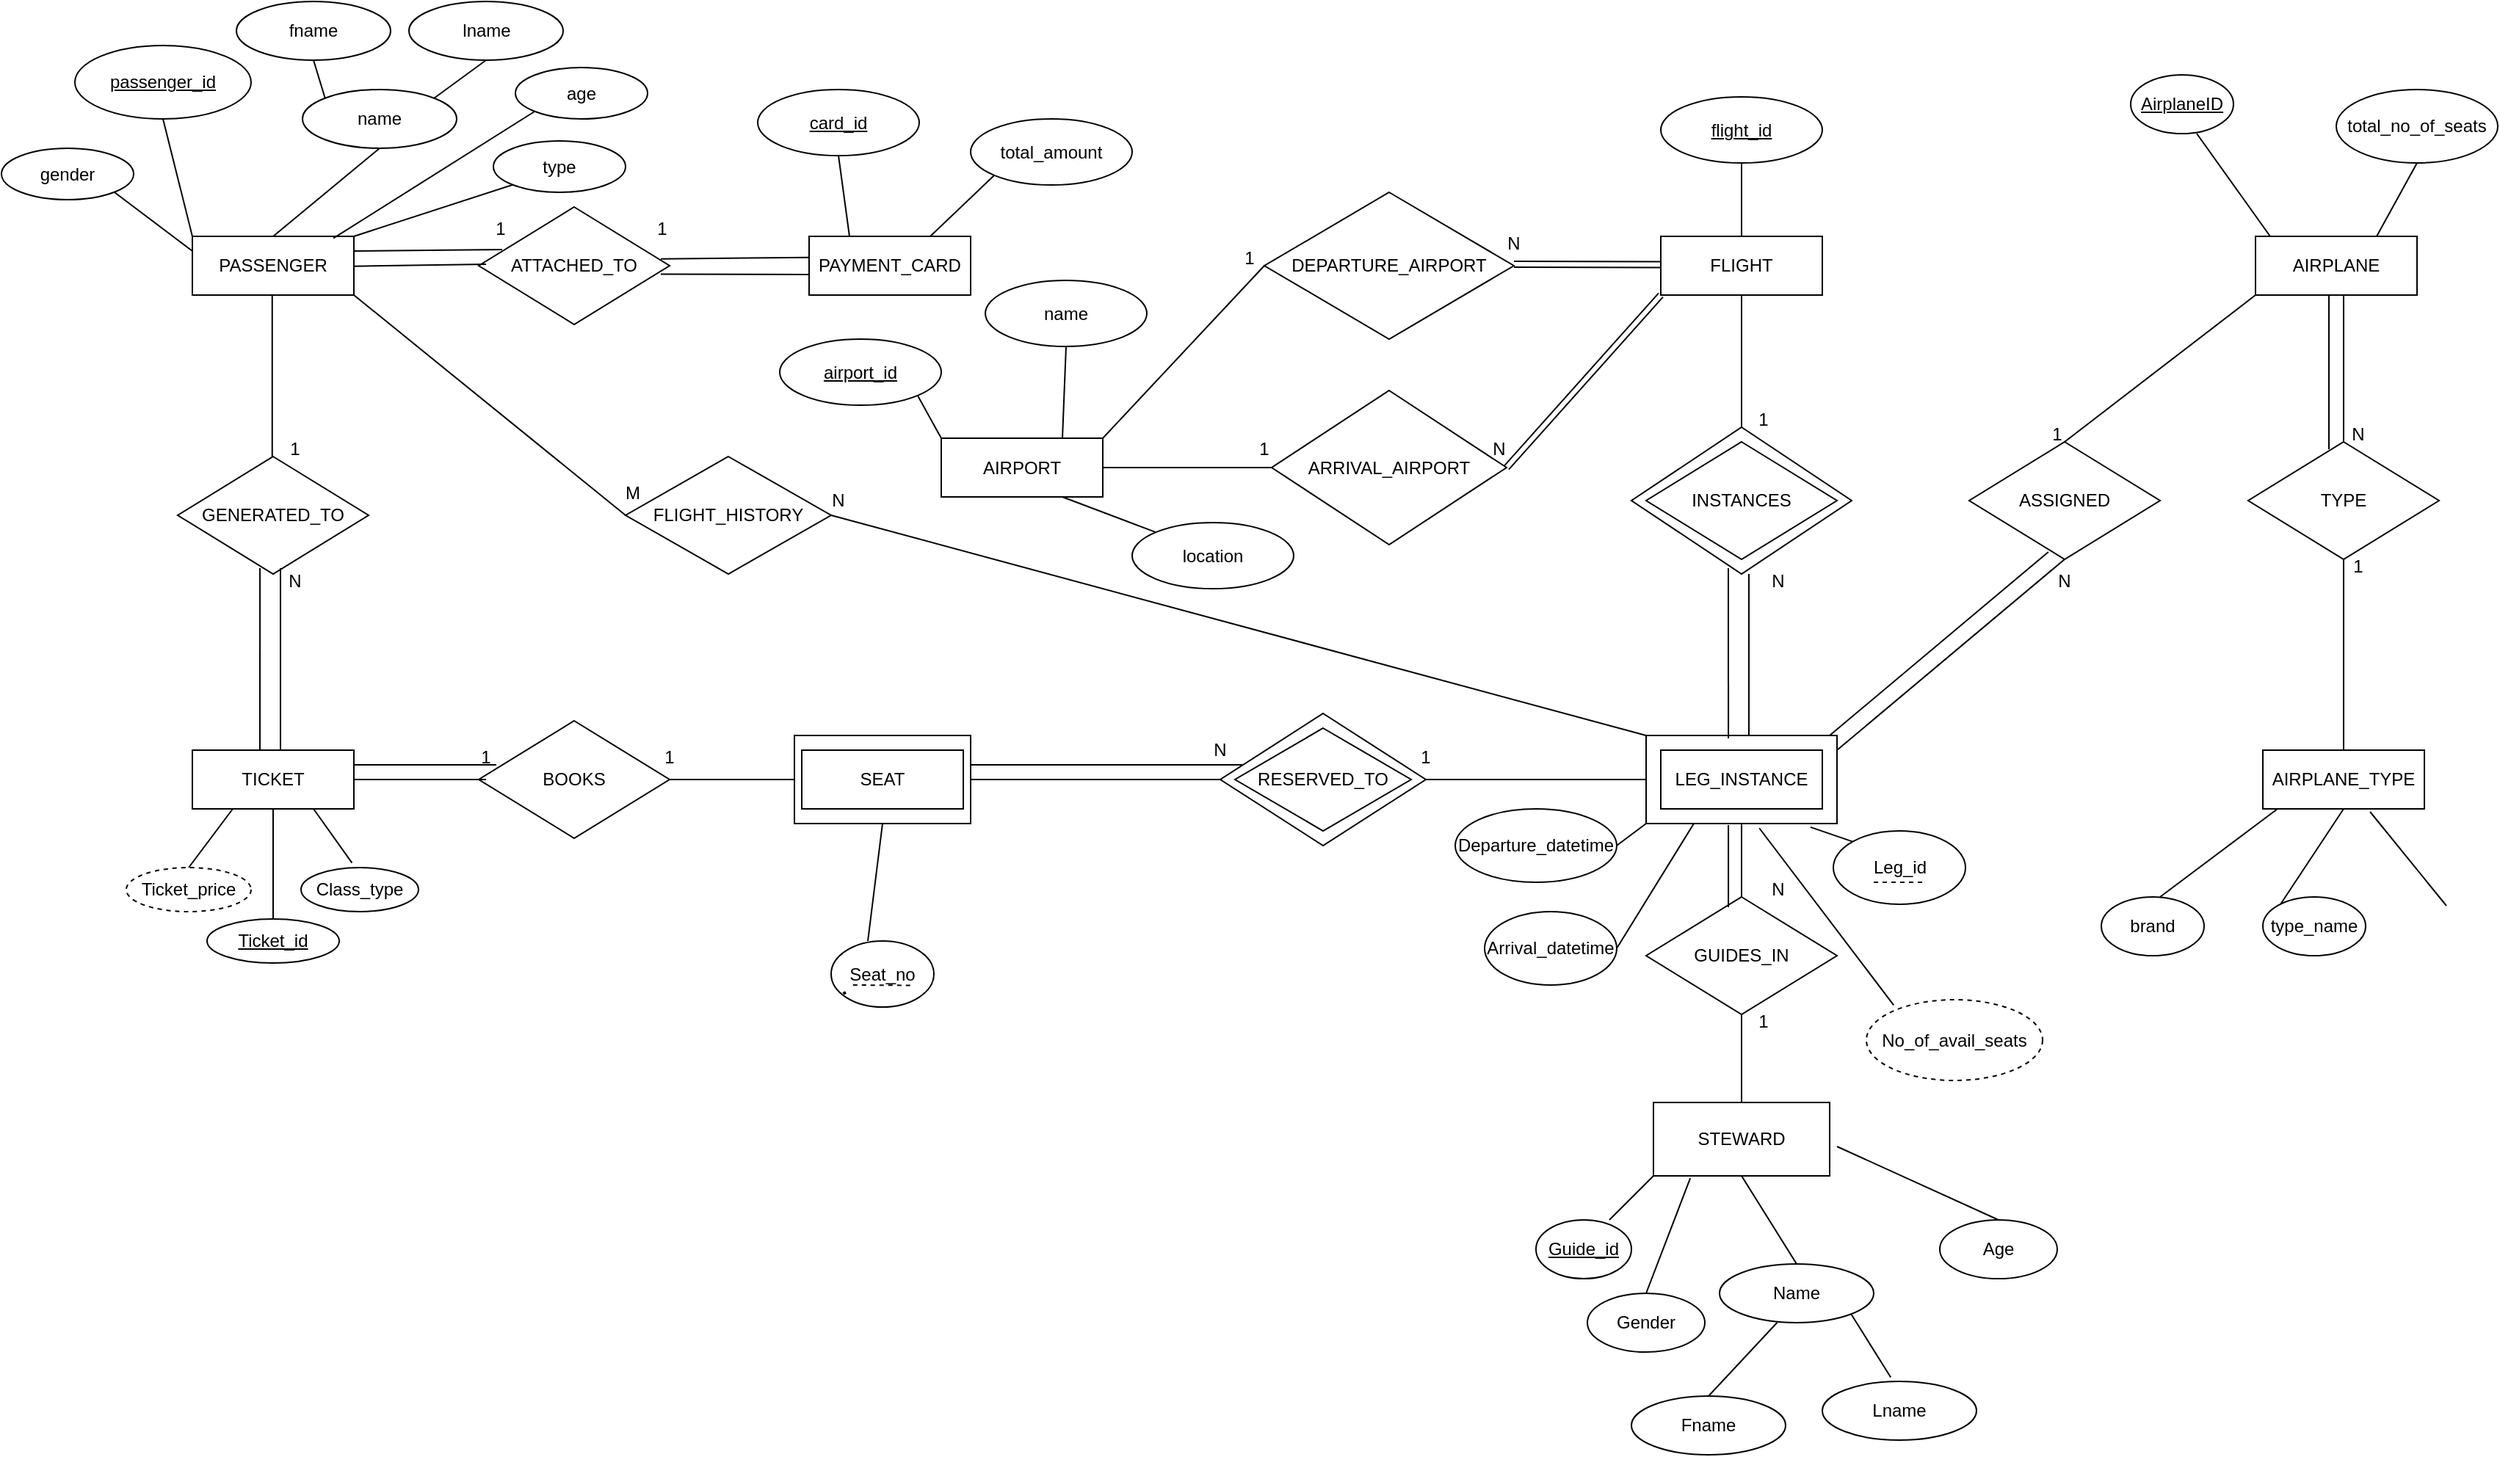 <mxfile version="22.1.8" type="device">
  <diagram name="Page-1" id="bfPcRoS7KBzUis9_2Ayg">
    <mxGraphModel dx="1900" dy="1622" grid="1" gridSize="10" guides="1" tooltips="1" connect="1" arrows="1" fold="1" page="1" pageScale="1" pageWidth="850" pageHeight="1100" math="0" shadow="0">
      <root>
        <mxCell id="0" />
        <mxCell id="1" parent="0" />
        <mxCell id="S-jgePChKbCAVwyn6Ugy-1" value="ATTACHED_TO" style="rhombus;whiteSpace=wrap;html=1;" vertex="1" parent="1">
          <mxGeometry x="800" y="395" width="140" height="90" as="geometry" />
        </mxCell>
        <mxCell id="S-jgePChKbCAVwyn6Ugy-2" value="" style="rounded=0;whiteSpace=wrap;html=1;" vertex="1" parent="1">
          <mxGeometry x="510" y="410" width="120" height="60" as="geometry" />
        </mxCell>
        <mxCell id="S-jgePChKbCAVwyn6Ugy-3" value="" style="rounded=0;whiteSpace=wrap;html=1;" vertex="1" parent="1">
          <mxGeometry x="1090" y="410" width="130" height="60" as="geometry" />
        </mxCell>
        <mxCell id="S-jgePChKbCAVwyn6Ugy-4" value="ATTACHED_TO" style="rhombus;whiteSpace=wrap;html=1;" vertex="1" parent="1">
          <mxGeometry x="1080" y="200" width="150" height="100" as="geometry" />
        </mxCell>
        <mxCell id="S-jgePChKbCAVwyn6Ugy-5" value="PASSENGER" style="rounded=0;whiteSpace=wrap;html=1;" vertex="1" parent="1">
          <mxGeometry x="100" y="70" width="110" height="40" as="geometry" />
        </mxCell>
        <mxCell id="S-jgePChKbCAVwyn6Ugy-6" value="AIRPORT" style="rounded=0;whiteSpace=wrap;html=1;" vertex="1" parent="1">
          <mxGeometry x="610" y="207.5" width="110" height="40" as="geometry" />
        </mxCell>
        <mxCell id="S-jgePChKbCAVwyn6Ugy-7" value="AIRPLANE" style="rounded=0;whiteSpace=wrap;html=1;" vertex="1" parent="1">
          <mxGeometry x="1505" y="70" width="110" height="40" as="geometry" />
        </mxCell>
        <mxCell id="S-jgePChKbCAVwyn6Ugy-8" value="FLIGHT" style="rounded=0;whiteSpace=wrap;html=1;" vertex="1" parent="1">
          <mxGeometry x="1100" y="70" width="110" height="40" as="geometry" />
        </mxCell>
        <mxCell id="S-jgePChKbCAVwyn6Ugy-9" value="PAYMENT_CARD&lt;span id=&quot;docs-internal-guid-a368fe4d-7fff-fab8-b84e-1b425e451d34&quot;&gt;&lt;/span&gt;" style="rounded=0;whiteSpace=wrap;html=1;" vertex="1" parent="1">
          <mxGeometry x="520" y="70" width="110" height="40" as="geometry" />
        </mxCell>
        <mxCell id="S-jgePChKbCAVwyn6Ugy-10" value="LEG_INSTANCE" style="rounded=0;whiteSpace=wrap;html=1;" vertex="1" parent="1">
          <mxGeometry x="1100" y="420" width="110" height="40" as="geometry" />
        </mxCell>
        <mxCell id="S-jgePChKbCAVwyn6Ugy-11" value="TICKET" style="rounded=0;whiteSpace=wrap;html=1;" vertex="1" parent="1">
          <mxGeometry x="100" y="420" width="110" height="40" as="geometry" />
        </mxCell>
        <mxCell id="S-jgePChKbCAVwyn6Ugy-12" value="AIRPLANE_TYPE" style="rounded=0;whiteSpace=wrap;html=1;" vertex="1" parent="1">
          <mxGeometry x="1510" y="420" width="110" height="40" as="geometry" />
        </mxCell>
        <mxCell id="S-jgePChKbCAVwyn6Ugy-13" value="SEAT" style="rounded=0;whiteSpace=wrap;html=1;" vertex="1" parent="1">
          <mxGeometry x="515" y="420" width="110" height="40" as="geometry" />
        </mxCell>
        <mxCell id="S-jgePChKbCAVwyn6Ugy-14" value="GENERATED_TO" style="rhombus;whiteSpace=wrap;html=1;" vertex="1" parent="1">
          <mxGeometry x="90" y="220" width="130" height="80" as="geometry" />
        </mxCell>
        <mxCell id="S-jgePChKbCAVwyn6Ugy-15" value="" style="endArrow=none;html=1;rounded=0;entryX=0.431;entryY=0.95;entryDx=0;entryDy=0;entryPerimeter=0;" edge="1" parent="1" target="S-jgePChKbCAVwyn6Ugy-14">
          <mxGeometry width="50" height="50" relative="1" as="geometry">
            <mxPoint x="146" y="420" as="sourcePoint" />
            <mxPoint x="190" y="370" as="targetPoint" />
          </mxGeometry>
        </mxCell>
        <mxCell id="S-jgePChKbCAVwyn6Ugy-16" value="" style="endArrow=none;html=1;rounded=0;entryX=0.431;entryY=0.95;entryDx=0;entryDy=0;entryPerimeter=0;" edge="1" parent="1">
          <mxGeometry width="50" height="50" relative="1" as="geometry">
            <mxPoint x="160" y="420" as="sourcePoint" />
            <mxPoint x="160" y="296" as="targetPoint" />
          </mxGeometry>
        </mxCell>
        <mxCell id="S-jgePChKbCAVwyn6Ugy-17" value="" style="endArrow=none;html=1;rounded=0;entryX=0.431;entryY=0.95;entryDx=0;entryDy=0;entryPerimeter=0;" edge="1" parent="1">
          <mxGeometry width="50" height="50" relative="1" as="geometry">
            <mxPoint x="154.38" y="220" as="sourcePoint" />
            <mxPoint x="154.38" y="110" as="targetPoint" />
          </mxGeometry>
        </mxCell>
        <mxCell id="S-jgePChKbCAVwyn6Ugy-18" value="N" style="text;html=1;strokeColor=none;fillColor=none;align=center;verticalAlign=middle;whiteSpace=wrap;rounded=0;" vertex="1" parent="1">
          <mxGeometry x="140" y="290" width="60" height="30" as="geometry" />
        </mxCell>
        <mxCell id="S-jgePChKbCAVwyn6Ugy-19" value="1" style="text;html=1;strokeColor=none;fillColor=none;align=center;verticalAlign=middle;whiteSpace=wrap;rounded=0;" vertex="1" parent="1">
          <mxGeometry x="140" y="200" width="60" height="30" as="geometry" />
        </mxCell>
        <mxCell id="S-jgePChKbCAVwyn6Ugy-20" value="ATTACHED_TO" style="rhombus;whiteSpace=wrap;html=1;" vertex="1" parent="1">
          <mxGeometry x="295" y="50" width="130" height="80" as="geometry" />
        </mxCell>
        <mxCell id="S-jgePChKbCAVwyn6Ugy-21" value="" style="endArrow=none;html=1;rounded=0;entryX=0.123;entryY=0.363;entryDx=0;entryDy=0;exitX=1;exitY=0.5;exitDx=0;exitDy=0;entryPerimeter=0;" edge="1" parent="1" target="S-jgePChKbCAVwyn6Ugy-20">
          <mxGeometry width="50" height="50" relative="1" as="geometry">
            <mxPoint x="210" y="80.0" as="sourcePoint" />
            <mxPoint x="295" y="80.0" as="targetPoint" />
          </mxGeometry>
        </mxCell>
        <mxCell id="S-jgePChKbCAVwyn6Ugy-22" value="" style="endArrow=none;html=1;rounded=0;exitX=1;exitY=0.5;exitDx=0;exitDy=0;" edge="1" parent="1">
          <mxGeometry width="50" height="50" relative="1" as="geometry">
            <mxPoint x="210" y="90.37" as="sourcePoint" />
            <mxPoint x="300" y="89" as="targetPoint" />
          </mxGeometry>
        </mxCell>
        <mxCell id="S-jgePChKbCAVwyn6Ugy-23" value="" style="endArrow=none;html=1;rounded=0;entryX=0.123;entryY=0.363;entryDx=0;entryDy=0;exitX=1;exitY=0.5;exitDx=0;exitDy=0;entryPerimeter=0;" edge="1" parent="1">
          <mxGeometry width="50" height="50" relative="1" as="geometry">
            <mxPoint x="419" y="85.32" as="sourcePoint" />
            <mxPoint x="520" y="84.32" as="targetPoint" />
          </mxGeometry>
        </mxCell>
        <mxCell id="S-jgePChKbCAVwyn6Ugy-24" value="" style="endArrow=none;html=1;rounded=0;exitX=1;exitY=0.5;exitDx=0;exitDy=0;" edge="1" parent="1">
          <mxGeometry width="50" height="50" relative="1" as="geometry">
            <mxPoint x="419" y="95.69" as="sourcePoint" />
            <mxPoint x="520" y="96" as="targetPoint" />
          </mxGeometry>
        </mxCell>
        <mxCell id="S-jgePChKbCAVwyn6Ugy-25" value="1" style="text;html=1;strokeColor=none;fillColor=none;align=center;verticalAlign=middle;whiteSpace=wrap;rounded=0;" vertex="1" parent="1">
          <mxGeometry x="280" y="50" width="60" height="30" as="geometry" />
        </mxCell>
        <mxCell id="S-jgePChKbCAVwyn6Ugy-26" value="1" style="text;html=1;strokeColor=none;fillColor=none;align=center;verticalAlign=middle;whiteSpace=wrap;rounded=0;" vertex="1" parent="1">
          <mxGeometry x="390" y="50" width="60" height="30" as="geometry" />
        </mxCell>
        <mxCell id="S-jgePChKbCAVwyn6Ugy-27" value="INSTANCES" style="rhombus;whiteSpace=wrap;html=1;" vertex="1" parent="1">
          <mxGeometry x="1090" y="210" width="130" height="80" as="geometry" />
        </mxCell>
        <mxCell id="S-jgePChKbCAVwyn6Ugy-28" value="" style="endArrow=none;html=1;rounded=0;entryX=0.5;entryY=1;entryDx=0;entryDy=0;exitX=0.5;exitY=0;exitDx=0;exitDy=0;" edge="1" parent="1" source="S-jgePChKbCAVwyn6Ugy-4" target="S-jgePChKbCAVwyn6Ugy-8">
          <mxGeometry width="50" height="50" relative="1" as="geometry">
            <mxPoint x="960" y="370" as="sourcePoint" />
            <mxPoint x="1010" y="320" as="targetPoint" />
          </mxGeometry>
        </mxCell>
        <mxCell id="S-jgePChKbCAVwyn6Ugy-29" value="" style="endArrow=none;html=1;rounded=0;entryX=0.44;entryY=0.96;entryDx=0;entryDy=0;exitX=0.431;exitY=0.033;exitDx=0;exitDy=0;exitPerimeter=0;entryPerimeter=0;" edge="1" parent="1" source="S-jgePChKbCAVwyn6Ugy-3" target="S-jgePChKbCAVwyn6Ugy-4">
          <mxGeometry width="50" height="50" relative="1" as="geometry">
            <mxPoint x="1149" y="390" as="sourcePoint" />
            <mxPoint x="1149" y="300" as="targetPoint" />
          </mxGeometry>
        </mxCell>
        <mxCell id="S-jgePChKbCAVwyn6Ugy-30" value="" style="endArrow=none;html=1;rounded=0;exitX=0.431;exitY=0.033;exitDx=0;exitDy=0;exitPerimeter=0;" edge="1" parent="1">
          <mxGeometry width="50" height="50" relative="1" as="geometry">
            <mxPoint x="1160" y="410" as="sourcePoint" />
            <mxPoint x="1160" y="300" as="targetPoint" />
          </mxGeometry>
        </mxCell>
        <mxCell id="S-jgePChKbCAVwyn6Ugy-31" value="1" style="text;html=1;strokeColor=none;fillColor=none;align=center;verticalAlign=middle;whiteSpace=wrap;rounded=0;" vertex="1" parent="1">
          <mxGeometry x="1140" y="180" width="60" height="30" as="geometry" />
        </mxCell>
        <mxCell id="S-jgePChKbCAVwyn6Ugy-32" value="N" style="text;html=1;strokeColor=none;fillColor=none;align=center;verticalAlign=middle;whiteSpace=wrap;rounded=0;" vertex="1" parent="1">
          <mxGeometry x="1150" y="290" width="60" height="30" as="geometry" />
        </mxCell>
        <mxCell id="S-jgePChKbCAVwyn6Ugy-33" value="RESERVED_TO" style="rhombus;whiteSpace=wrap;html=1;" vertex="1" parent="1">
          <mxGeometry x="810" y="405" width="120" height="70" as="geometry" />
        </mxCell>
        <mxCell id="S-jgePChKbCAVwyn6Ugy-34" value="" style="endArrow=none;html=1;rounded=0;entryX=0.5;entryY=1;entryDx=0;entryDy=0;exitX=0;exitY=0.5;exitDx=0;exitDy=0;" edge="1" parent="1" source="S-jgePChKbCAVwyn6Ugy-3" target="S-jgePChKbCAVwyn6Ugy-35">
          <mxGeometry width="50" height="50" relative="1" as="geometry">
            <mxPoint x="810" y="370" as="sourcePoint" />
            <mxPoint x="870" y="440" as="targetPoint" />
          </mxGeometry>
        </mxCell>
        <mxCell id="S-jgePChKbCAVwyn6Ugy-35" value="1" style="text;html=1;strokeColor=none;fillColor=none;align=center;verticalAlign=middle;whiteSpace=wrap;rounded=0;" vertex="1" parent="1">
          <mxGeometry x="910" y="410" width="60" height="30" as="geometry" />
        </mxCell>
        <mxCell id="S-jgePChKbCAVwyn6Ugy-36" value="" style="endArrow=none;html=1;rounded=0;" edge="1" parent="1">
          <mxGeometry width="50" height="50" relative="1" as="geometry">
            <mxPoint x="630" y="430" as="sourcePoint" />
            <mxPoint x="815" y="430" as="targetPoint" />
          </mxGeometry>
        </mxCell>
        <mxCell id="S-jgePChKbCAVwyn6Ugy-37" value="" style="endArrow=none;html=1;rounded=0;entryX=0;entryY=0.5;entryDx=0;entryDy=0;exitX=1;exitY=0.5;exitDx=0;exitDy=0;" edge="1" parent="1" source="S-jgePChKbCAVwyn6Ugy-2" target="S-jgePChKbCAVwyn6Ugy-1">
          <mxGeometry width="50" height="50" relative="1" as="geometry">
            <mxPoint x="630" y="450" as="sourcePoint" />
            <mxPoint x="740" y="450" as="targetPoint" />
          </mxGeometry>
        </mxCell>
        <mxCell id="S-jgePChKbCAVwyn6Ugy-38" value="N" style="text;html=1;strokeColor=none;fillColor=none;align=center;verticalAlign=middle;whiteSpace=wrap;rounded=0;" vertex="1" parent="1">
          <mxGeometry x="770" y="405" width="60" height="30" as="geometry" />
        </mxCell>
        <mxCell id="S-jgePChKbCAVwyn6Ugy-39" value="BOOKS" style="rhombus;whiteSpace=wrap;html=1;" vertex="1" parent="1">
          <mxGeometry x="295" y="400" width="130" height="80" as="geometry" />
        </mxCell>
        <mxCell id="S-jgePChKbCAVwyn6Ugy-40" value="" style="endArrow=none;html=1;rounded=0;exitX=1;exitY=0.25;exitDx=0;exitDy=0;entryX=0.092;entryY=0.375;entryDx=0;entryDy=0;entryPerimeter=0;" edge="1" parent="1" source="S-jgePChKbCAVwyn6Ugy-11" target="S-jgePChKbCAVwyn6Ugy-39">
          <mxGeometry width="50" height="50" relative="1" as="geometry">
            <mxPoint x="640" y="360" as="sourcePoint" />
            <mxPoint x="690" y="310" as="targetPoint" />
          </mxGeometry>
        </mxCell>
        <mxCell id="S-jgePChKbCAVwyn6Ugy-41" value="" style="endArrow=none;html=1;rounded=0;exitX=1;exitY=0.5;exitDx=0;exitDy=0;" edge="1" parent="1" source="S-jgePChKbCAVwyn6Ugy-11">
          <mxGeometry width="50" height="50" relative="1" as="geometry">
            <mxPoint x="220" y="440" as="sourcePoint" />
            <mxPoint x="300" y="440" as="targetPoint" />
          </mxGeometry>
        </mxCell>
        <mxCell id="S-jgePChKbCAVwyn6Ugy-42" value="" style="endArrow=none;html=1;rounded=0;exitX=1;exitY=0.5;exitDx=0;exitDy=0;entryX=0;entryY=0.5;entryDx=0;entryDy=0;" edge="1" parent="1" source="S-jgePChKbCAVwyn6Ugy-39" target="S-jgePChKbCAVwyn6Ugy-2">
          <mxGeometry width="50" height="50" relative="1" as="geometry">
            <mxPoint x="640" y="360" as="sourcePoint" />
            <mxPoint x="690" y="310" as="targetPoint" />
          </mxGeometry>
        </mxCell>
        <mxCell id="S-jgePChKbCAVwyn6Ugy-43" value="1" style="text;html=1;strokeColor=none;fillColor=none;align=center;verticalAlign=middle;whiteSpace=wrap;rounded=0;" vertex="1" parent="1">
          <mxGeometry x="395" y="410" width="60" height="30" as="geometry" />
        </mxCell>
        <mxCell id="S-jgePChKbCAVwyn6Ugy-44" value="1" style="text;html=1;strokeColor=none;fillColor=none;align=center;verticalAlign=middle;whiteSpace=wrap;rounded=0;" vertex="1" parent="1">
          <mxGeometry x="270" y="410" width="60" height="30" as="geometry" />
        </mxCell>
        <mxCell id="S-jgePChKbCAVwyn6Ugy-45" value="TYPE" style="rhombus;whiteSpace=wrap;html=1;" vertex="1" parent="1">
          <mxGeometry x="1500" y="210" width="130" height="80" as="geometry" />
        </mxCell>
        <mxCell id="S-jgePChKbCAVwyn6Ugy-46" value="" style="endArrow=none;html=1;rounded=0;exitX=0.423;exitY=0.062;exitDx=0;exitDy=0;exitPerimeter=0;" edge="1" parent="1" source="S-jgePChKbCAVwyn6Ugy-45">
          <mxGeometry width="50" height="50" relative="1" as="geometry">
            <mxPoint x="1045" y="360" as="sourcePoint" />
            <mxPoint x="1555" y="110" as="targetPoint" />
          </mxGeometry>
        </mxCell>
        <mxCell id="S-jgePChKbCAVwyn6Ugy-47" value="" style="endArrow=none;html=1;rounded=0;" edge="1" parent="1">
          <mxGeometry width="50" height="50" relative="1" as="geometry">
            <mxPoint x="1565" y="210" as="sourcePoint" />
            <mxPoint x="1565" y="110" as="targetPoint" />
          </mxGeometry>
        </mxCell>
        <mxCell id="S-jgePChKbCAVwyn6Ugy-48" value="" style="endArrow=none;html=1;rounded=0;entryX=0.5;entryY=1;entryDx=0;entryDy=0;exitX=0.5;exitY=0;exitDx=0;exitDy=0;" edge="1" parent="1" source="S-jgePChKbCAVwyn6Ugy-12" target="S-jgePChKbCAVwyn6Ugy-45">
          <mxGeometry width="50" height="50" relative="1" as="geometry">
            <mxPoint x="1045" y="360" as="sourcePoint" />
            <mxPoint x="1095" y="310" as="targetPoint" />
          </mxGeometry>
        </mxCell>
        <mxCell id="S-jgePChKbCAVwyn6Ugy-49" value="1" style="text;html=1;strokeColor=none;fillColor=none;align=center;verticalAlign=middle;whiteSpace=wrap;rounded=0;" vertex="1" parent="1">
          <mxGeometry x="1545" y="280" width="60" height="30" as="geometry" />
        </mxCell>
        <mxCell id="S-jgePChKbCAVwyn6Ugy-50" value="N" style="text;html=1;strokeColor=none;fillColor=none;align=center;verticalAlign=middle;whiteSpace=wrap;rounded=0;" vertex="1" parent="1">
          <mxGeometry x="1545" y="190" width="60" height="30" as="geometry" />
        </mxCell>
        <mxCell id="S-jgePChKbCAVwyn6Ugy-51" value="STEWARD" style="rounded=0;whiteSpace=wrap;html=1;" vertex="1" parent="1">
          <mxGeometry x="1095" y="660" width="120" height="50" as="geometry" />
        </mxCell>
        <mxCell id="S-jgePChKbCAVwyn6Ugy-52" value="GUIDES_IN" style="rhombus;whiteSpace=wrap;html=1;" vertex="1" parent="1">
          <mxGeometry x="1090" y="520" width="130" height="80" as="geometry" />
        </mxCell>
        <mxCell id="S-jgePChKbCAVwyn6Ugy-53" value="" style="endArrow=none;html=1;rounded=0;exitX=0.5;exitY=0;exitDx=0;exitDy=0;entryX=0.5;entryY=1;entryDx=0;entryDy=0;" edge="1" parent="1" source="S-jgePChKbCAVwyn6Ugy-51" target="S-jgePChKbCAVwyn6Ugy-52">
          <mxGeometry width="50" height="50" relative="1" as="geometry">
            <mxPoint x="850" y="480" as="sourcePoint" />
            <mxPoint x="900" y="430" as="targetPoint" />
          </mxGeometry>
        </mxCell>
        <mxCell id="S-jgePChKbCAVwyn6Ugy-54" value="" style="endArrow=none;html=1;rounded=0;exitX=0.431;exitY=0.087;exitDx=0;exitDy=0;exitPerimeter=0;entryX=0.431;entryY=1.017;entryDx=0;entryDy=0;entryPerimeter=0;" edge="1" parent="1" source="S-jgePChKbCAVwyn6Ugy-52" target="S-jgePChKbCAVwyn6Ugy-3">
          <mxGeometry width="50" height="50" relative="1" as="geometry">
            <mxPoint x="850" y="480" as="sourcePoint" />
            <mxPoint x="900" y="430" as="targetPoint" />
          </mxGeometry>
        </mxCell>
        <mxCell id="S-jgePChKbCAVwyn6Ugy-55" value="" style="endArrow=none;html=1;rounded=0;entryX=0.5;entryY=1;entryDx=0;entryDy=0;" edge="1" parent="1" target="S-jgePChKbCAVwyn6Ugy-3">
          <mxGeometry width="50" height="50" relative="1" as="geometry">
            <mxPoint x="1155" y="520" as="sourcePoint" />
            <mxPoint x="1156" y="481" as="targetPoint" />
          </mxGeometry>
        </mxCell>
        <mxCell id="S-jgePChKbCAVwyn6Ugy-56" value="1" style="text;html=1;strokeColor=none;fillColor=none;align=center;verticalAlign=middle;whiteSpace=wrap;rounded=0;" vertex="1" parent="1">
          <mxGeometry x="1140" y="590" width="60" height="30" as="geometry" />
        </mxCell>
        <mxCell id="S-jgePChKbCAVwyn6Ugy-57" value="N" style="text;html=1;strokeColor=none;fillColor=none;align=center;verticalAlign=middle;whiteSpace=wrap;rounded=0;" vertex="1" parent="1">
          <mxGeometry x="1150" y="500" width="60" height="30" as="geometry" />
        </mxCell>
        <mxCell id="S-jgePChKbCAVwyn6Ugy-58" value="ASSIGNED" style="rhombus;whiteSpace=wrap;html=1;" vertex="1" parent="1">
          <mxGeometry x="1310" y="210" width="130" height="80" as="geometry" />
        </mxCell>
        <mxCell id="S-jgePChKbCAVwyn6Ugy-59" value="" style="endArrow=none;html=1;rounded=0;entryX=0;entryY=1;entryDx=0;entryDy=0;exitX=0.5;exitY=0;exitDx=0;exitDy=0;" edge="1" parent="1" source="S-jgePChKbCAVwyn6Ugy-58" target="S-jgePChKbCAVwyn6Ugy-7">
          <mxGeometry width="50" height="50" relative="1" as="geometry">
            <mxPoint x="1010" y="360" as="sourcePoint" />
            <mxPoint x="1060" y="310" as="targetPoint" />
          </mxGeometry>
        </mxCell>
        <mxCell id="S-jgePChKbCAVwyn6Ugy-60" value="" style="endArrow=none;html=1;rounded=0;entryX=0.415;entryY=0.937;entryDx=0;entryDy=0;exitX=0.5;exitY=0;exitDx=0;exitDy=0;entryPerimeter=0;" edge="1" parent="1" target="S-jgePChKbCAVwyn6Ugy-58">
          <mxGeometry width="50" height="50" relative="1" as="geometry">
            <mxPoint x="1215" y="410" as="sourcePoint" />
            <mxPoint x="1345" y="310" as="targetPoint" />
          </mxGeometry>
        </mxCell>
        <mxCell id="S-jgePChKbCAVwyn6Ugy-61" value="" style="endArrow=none;html=1;rounded=0;entryX=0.5;entryY=1;entryDx=0;entryDy=0;" edge="1" parent="1" target="S-jgePChKbCAVwyn6Ugy-58">
          <mxGeometry width="50" height="50" relative="1" as="geometry">
            <mxPoint x="1220" y="420" as="sourcePoint" />
            <mxPoint x="1374" y="295" as="targetPoint" />
          </mxGeometry>
        </mxCell>
        <mxCell id="S-jgePChKbCAVwyn6Ugy-62" value="N" style="text;html=1;strokeColor=none;fillColor=none;align=center;verticalAlign=middle;whiteSpace=wrap;rounded=0;" vertex="1" parent="1">
          <mxGeometry x="1345" y="290" width="60" height="30" as="geometry" />
        </mxCell>
        <mxCell id="S-jgePChKbCAVwyn6Ugy-63" value="1" style="text;html=1;strokeColor=none;fillColor=none;align=center;verticalAlign=middle;whiteSpace=wrap;rounded=0;" vertex="1" parent="1">
          <mxGeometry x="1340" y="190" width="60" height="30" as="geometry" />
        </mxCell>
        <mxCell id="S-jgePChKbCAVwyn6Ugy-64" value="ARRIVAL_AIRPORT" style="rhombus;whiteSpace=wrap;html=1;" vertex="1" parent="1">
          <mxGeometry x="835" y="175" width="160" height="105" as="geometry" />
        </mxCell>
        <mxCell id="S-jgePChKbCAVwyn6Ugy-65" value="DEPARTURE_AIRPORT" style="rhombus;whiteSpace=wrap;html=1;" vertex="1" parent="1">
          <mxGeometry x="830" y="40" width="170" height="100" as="geometry" />
        </mxCell>
        <mxCell id="S-jgePChKbCAVwyn6Ugy-66" value="" style="shape=link;html=1;rounded=0;" edge="1" parent="1">
          <mxGeometry width="100" relative="1" as="geometry">
            <mxPoint x="1000" y="89" as="sourcePoint" />
            <mxPoint x="1100" y="89.29" as="targetPoint" />
          </mxGeometry>
        </mxCell>
        <mxCell id="S-jgePChKbCAVwyn6Ugy-67" value="" style="shape=link;html=1;rounded=0;exitX=1;exitY=0.5;exitDx=0;exitDy=0;entryX=0;entryY=1;entryDx=0;entryDy=0;" edge="1" parent="1" source="S-jgePChKbCAVwyn6Ugy-64" target="S-jgePChKbCAVwyn6Ugy-8">
          <mxGeometry width="100" relative="1" as="geometry">
            <mxPoint x="1010" y="99" as="sourcePoint" />
            <mxPoint x="1110" y="99.29" as="targetPoint" />
          </mxGeometry>
        </mxCell>
        <mxCell id="S-jgePChKbCAVwyn6Ugy-68" value="" style="endArrow=none;html=1;rounded=0;entryX=0;entryY=0.5;entryDx=0;entryDy=0;exitX=1;exitY=0;exitDx=0;exitDy=0;" edge="1" parent="1" source="S-jgePChKbCAVwyn6Ugy-6" target="S-jgePChKbCAVwyn6Ugy-65">
          <mxGeometry width="50" height="50" relative="1" as="geometry">
            <mxPoint x="700" y="420" as="sourcePoint" />
            <mxPoint x="750" y="370" as="targetPoint" />
          </mxGeometry>
        </mxCell>
        <mxCell id="S-jgePChKbCAVwyn6Ugy-69" value="" style="endArrow=none;html=1;rounded=0;entryX=0;entryY=0.5;entryDx=0;entryDy=0;exitX=1;exitY=0.5;exitDx=0;exitDy=0;" edge="1" parent="1" source="S-jgePChKbCAVwyn6Ugy-6" target="S-jgePChKbCAVwyn6Ugy-64">
          <mxGeometry width="50" height="50" relative="1" as="geometry">
            <mxPoint x="700" y="420" as="sourcePoint" />
            <mxPoint x="750" y="370" as="targetPoint" />
          </mxGeometry>
        </mxCell>
        <mxCell id="S-jgePChKbCAVwyn6Ugy-70" value="N" style="text;html=1;strokeColor=none;fillColor=none;align=center;verticalAlign=middle;whiteSpace=wrap;rounded=0;" vertex="1" parent="1">
          <mxGeometry x="960" y="200" width="60" height="30" as="geometry" />
        </mxCell>
        <mxCell id="S-jgePChKbCAVwyn6Ugy-71" value="N" style="text;html=1;strokeColor=none;fillColor=none;align=center;verticalAlign=middle;whiteSpace=wrap;rounded=0;" vertex="1" parent="1">
          <mxGeometry x="970" y="60" width="60" height="30" as="geometry" />
        </mxCell>
        <mxCell id="S-jgePChKbCAVwyn6Ugy-72" value="1" style="text;html=1;strokeColor=none;fillColor=none;align=center;verticalAlign=middle;whiteSpace=wrap;rounded=0;" vertex="1" parent="1">
          <mxGeometry x="800" y="200" width="60" height="30" as="geometry" />
        </mxCell>
        <mxCell id="S-jgePChKbCAVwyn6Ugy-73" value="1" style="text;html=1;strokeColor=none;fillColor=none;align=center;verticalAlign=middle;whiteSpace=wrap;rounded=0;" vertex="1" parent="1">
          <mxGeometry x="790" y="70" width="60" height="30" as="geometry" />
        </mxCell>
        <mxCell id="S-jgePChKbCAVwyn6Ugy-74" value="FLIGHT_HISTORY" style="rhombus;whiteSpace=wrap;html=1;" vertex="1" parent="1">
          <mxGeometry x="395" y="220" width="140" height="80" as="geometry" />
        </mxCell>
        <mxCell id="S-jgePChKbCAVwyn6Ugy-75" value="" style="endArrow=none;html=1;rounded=0;exitX=1;exitY=1;exitDx=0;exitDy=0;entryX=0;entryY=0.5;entryDx=0;entryDy=0;" edge="1" parent="1" source="S-jgePChKbCAVwyn6Ugy-5" target="S-jgePChKbCAVwyn6Ugy-74">
          <mxGeometry width="50" height="50" relative="1" as="geometry">
            <mxPoint x="830" y="400" as="sourcePoint" />
            <mxPoint x="880" y="350" as="targetPoint" />
          </mxGeometry>
        </mxCell>
        <mxCell id="S-jgePChKbCAVwyn6Ugy-76" value="" style="endArrow=none;html=1;rounded=0;exitX=1;exitY=0.5;exitDx=0;exitDy=0;entryX=0;entryY=0;entryDx=0;entryDy=0;" edge="1" parent="1" source="S-jgePChKbCAVwyn6Ugy-74" target="S-jgePChKbCAVwyn6Ugy-3">
          <mxGeometry width="50" height="50" relative="1" as="geometry">
            <mxPoint x="830" y="400" as="sourcePoint" />
            <mxPoint x="880" y="350" as="targetPoint" />
          </mxGeometry>
        </mxCell>
        <mxCell id="S-jgePChKbCAVwyn6Ugy-77" value="M" style="text;html=1;strokeColor=none;fillColor=none;align=center;verticalAlign=middle;whiteSpace=wrap;rounded=0;" vertex="1" parent="1">
          <mxGeometry x="370" y="230" width="60" height="30" as="geometry" />
        </mxCell>
        <mxCell id="S-jgePChKbCAVwyn6Ugy-78" value="N" style="text;html=1;strokeColor=none;fillColor=none;align=center;verticalAlign=middle;whiteSpace=wrap;rounded=0;" vertex="1" parent="1">
          <mxGeometry x="510" y="235" width="60" height="30" as="geometry" />
        </mxCell>
        <mxCell id="S-jgePChKbCAVwyn6Ugy-79" value="&lt;u&gt;passenger_id&lt;/u&gt;" style="ellipse;whiteSpace=wrap;html=1;" vertex="1" parent="1">
          <mxGeometry x="20" y="-60" width="120" height="50" as="geometry" />
        </mxCell>
        <mxCell id="S-jgePChKbCAVwyn6Ugy-80" value="" style="endArrow=none;html=1;rounded=0;exitX=0;exitY=0;exitDx=0;exitDy=0;entryX=0.5;entryY=1;entryDx=0;entryDy=0;" edge="1" parent="1" source="S-jgePChKbCAVwyn6Ugy-5" target="S-jgePChKbCAVwyn6Ugy-79">
          <mxGeometry width="50" height="50" relative="1" as="geometry">
            <mxPoint x="840" y="380" as="sourcePoint" />
            <mxPoint x="890" y="330" as="targetPoint" />
          </mxGeometry>
        </mxCell>
        <mxCell id="S-jgePChKbCAVwyn6Ugy-81" value="Ticket_price" style="ellipse;whiteSpace=wrap;html=1;dashed=1;" vertex="1" parent="1">
          <mxGeometry x="55" y="500" width="85" height="30" as="geometry" />
        </mxCell>
        <mxCell id="S-jgePChKbCAVwyn6Ugy-82" value="name" style="ellipse;whiteSpace=wrap;html=1;" vertex="1" parent="1">
          <mxGeometry x="175" y="-30" width="105" height="40" as="geometry" />
        </mxCell>
        <mxCell id="S-jgePChKbCAVwyn6Ugy-83" value="fname" style="ellipse;whiteSpace=wrap;html=1;" vertex="1" parent="1">
          <mxGeometry x="130" y="-90" width="105" height="40" as="geometry" />
        </mxCell>
        <mxCell id="S-jgePChKbCAVwyn6Ugy-84" value="total_amount" style="ellipse;whiteSpace=wrap;html=1;" vertex="1" parent="1">
          <mxGeometry x="630" y="-10" width="110" height="45" as="geometry" />
        </mxCell>
        <mxCell id="S-jgePChKbCAVwyn6Ugy-85" value="lname" style="ellipse;whiteSpace=wrap;html=1;" vertex="1" parent="1">
          <mxGeometry x="247.5" y="-90" width="105" height="40" as="geometry" />
        </mxCell>
        <mxCell id="S-jgePChKbCAVwyn6Ugy-86" value="" style="endArrow=none;html=1;rounded=0;entryX=0.5;entryY=1;entryDx=0;entryDy=0;exitX=0.25;exitY=0;exitDx=0;exitDy=0;" edge="1" parent="1" source="S-jgePChKbCAVwyn6Ugy-9" target="S-jgePChKbCAVwyn6Ugy-103">
          <mxGeometry width="50" height="50" relative="1" as="geometry">
            <mxPoint x="840" y="380" as="sourcePoint" />
            <mxPoint x="890" y="330" as="targetPoint" />
          </mxGeometry>
        </mxCell>
        <mxCell id="S-jgePChKbCAVwyn6Ugy-87" value="" style="endArrow=none;html=1;rounded=0;exitX=0.5;exitY=0;exitDx=0;exitDy=0;entryX=0.25;entryY=1;entryDx=0;entryDy=0;" edge="1" parent="1" source="S-jgePChKbCAVwyn6Ugy-81" target="S-jgePChKbCAVwyn6Ugy-11">
          <mxGeometry width="50" height="50" relative="1" as="geometry">
            <mxPoint x="420" y="500" as="sourcePoint" />
            <mxPoint x="470" y="450" as="targetPoint" />
          </mxGeometry>
        </mxCell>
        <mxCell id="S-jgePChKbCAVwyn6Ugy-88" value="Class_type" style="ellipse;whiteSpace=wrap;html=1;" vertex="1" parent="1">
          <mxGeometry x="174" y="500" width="80" height="30" as="geometry" />
        </mxCell>
        <mxCell id="S-jgePChKbCAVwyn6Ugy-89" value="gender" style="ellipse;whiteSpace=wrap;html=1;" vertex="1" parent="1">
          <mxGeometry x="-30" y="10" width="90" height="35" as="geometry" />
        </mxCell>
        <mxCell id="S-jgePChKbCAVwyn6Ugy-90" value="" style="endArrow=none;html=1;rounded=0;exitX=0.5;exitY=1;exitDx=0;exitDy=0;entryX=0;entryY=0;entryDx=0;entryDy=0;" edge="1" parent="1" source="S-jgePChKbCAVwyn6Ugy-83" target="S-jgePChKbCAVwyn6Ugy-82">
          <mxGeometry width="50" height="50" relative="1" as="geometry">
            <mxPoint x="840" y="380" as="sourcePoint" />
            <mxPoint x="890" y="330" as="targetPoint" />
          </mxGeometry>
        </mxCell>
        <mxCell id="S-jgePChKbCAVwyn6Ugy-91" value="" style="endArrow=none;html=1;rounded=0;entryX=0;entryY=1;entryDx=0;entryDy=0;exitX=0.75;exitY=0;exitDx=0;exitDy=0;" edge="1" parent="1" source="S-jgePChKbCAVwyn6Ugy-9" target="S-jgePChKbCAVwyn6Ugy-84">
          <mxGeometry width="50" height="50" relative="1" as="geometry">
            <mxPoint x="558" y="80" as="sourcePoint" />
            <mxPoint x="550" y="25" as="targetPoint" />
          </mxGeometry>
        </mxCell>
        <mxCell id="S-jgePChKbCAVwyn6Ugy-92" value="" style="endArrow=none;html=1;rounded=0;" edge="1" parent="1">
          <mxGeometry width="50" height="50" relative="1" as="geometry">
            <mxPoint x="1515" y="70" as="sourcePoint" />
            <mxPoint x="1465" as="targetPoint" />
          </mxGeometry>
        </mxCell>
        <mxCell id="S-jgePChKbCAVwyn6Ugy-93" value="" style="endArrow=none;html=1;rounded=0;exitX=0.5;exitY=1;exitDx=0;exitDy=0;entryX=1;entryY=0;entryDx=0;entryDy=0;" edge="1" parent="1" source="S-jgePChKbCAVwyn6Ugy-85" target="S-jgePChKbCAVwyn6Ugy-82">
          <mxGeometry width="50" height="50" relative="1" as="geometry">
            <mxPoint x="193" y="-40" as="sourcePoint" />
            <mxPoint x="201" y="-14" as="targetPoint" />
          </mxGeometry>
        </mxCell>
        <mxCell id="S-jgePChKbCAVwyn6Ugy-94" value="" style="endArrow=none;html=1;rounded=0;exitX=1;exitY=1;exitDx=0;exitDy=0;entryX=0;entryY=0.25;entryDx=0;entryDy=0;" edge="1" parent="1" source="S-jgePChKbCAVwyn6Ugy-89" target="S-jgePChKbCAVwyn6Ugy-5">
          <mxGeometry width="50" height="50" relative="1" as="geometry">
            <mxPoint x="840" y="380" as="sourcePoint" />
            <mxPoint x="890" y="330" as="targetPoint" />
          </mxGeometry>
        </mxCell>
        <mxCell id="S-jgePChKbCAVwyn6Ugy-95" value="" style="endArrow=none;html=1;rounded=0;entryX=0.5;entryY=1;entryDx=0;entryDy=0;exitX=0.5;exitY=0;exitDx=0;exitDy=0;" edge="1" parent="1" source="S-jgePChKbCAVwyn6Ugy-5" target="S-jgePChKbCAVwyn6Ugy-82">
          <mxGeometry width="50" height="50" relative="1" as="geometry">
            <mxPoint x="840" y="380" as="sourcePoint" />
            <mxPoint x="890" y="330" as="targetPoint" />
          </mxGeometry>
        </mxCell>
        <mxCell id="S-jgePChKbCAVwyn6Ugy-96" value="" style="endArrow=none;html=1;rounded=0;entryX=0.5;entryY=1;entryDx=0;entryDy=0;exitX=0.75;exitY=0;exitDx=0;exitDy=0;" edge="1" parent="1" source="S-jgePChKbCAVwyn6Ugy-7" target="S-jgePChKbCAVwyn6Ugy-104">
          <mxGeometry width="50" height="50" relative="1" as="geometry">
            <mxPoint x="1140" y="290" as="sourcePoint" />
            <mxPoint x="1190" y="240" as="targetPoint" />
          </mxGeometry>
        </mxCell>
        <mxCell id="S-jgePChKbCAVwyn6Ugy-97" value="&lt;u&gt;AirplaneID&lt;/u&gt;" style="ellipse;whiteSpace=wrap;html=1;" vertex="1" parent="1">
          <mxGeometry x="1420" y="-40" width="70" height="40" as="geometry" />
        </mxCell>
        <mxCell id="S-jgePChKbCAVwyn6Ugy-98" value="age" style="ellipse;whiteSpace=wrap;html=1;" vertex="1" parent="1">
          <mxGeometry x="320" y="-45" width="90" height="35" as="geometry" />
        </mxCell>
        <mxCell id="S-jgePChKbCAVwyn6Ugy-99" value="" style="endArrow=none;html=1;rounded=0;exitX=0.434;exitY=-0.106;exitDx=0;exitDy=0;exitPerimeter=0;entryX=0.75;entryY=1;entryDx=0;entryDy=0;" edge="1" parent="1" source="S-jgePChKbCAVwyn6Ugy-88" target="S-jgePChKbCAVwyn6Ugy-11">
          <mxGeometry width="50" height="50" relative="1" as="geometry">
            <mxPoint x="420" y="500" as="sourcePoint" />
            <mxPoint x="470" y="450" as="targetPoint" />
          </mxGeometry>
        </mxCell>
        <mxCell id="S-jgePChKbCAVwyn6Ugy-100" value="" style="endArrow=none;html=1;rounded=0;exitX=0.769;exitY=0;exitDx=0;exitDy=0;exitPerimeter=0;entryX=0;entryY=1;entryDx=0;entryDy=0;" edge="1" parent="1" source="S-jgePChKbCAVwyn6Ugy-101" target="S-jgePChKbCAVwyn6Ugy-51">
          <mxGeometry width="50" height="50" relative="1" as="geometry">
            <mxPoint x="1180" y="740" as="sourcePoint" />
            <mxPoint x="1230" y="690" as="targetPoint" />
          </mxGeometry>
        </mxCell>
        <mxCell id="S-jgePChKbCAVwyn6Ugy-101" value="&lt;u&gt;Guide_id&lt;/u&gt;" style="ellipse;whiteSpace=wrap;html=1;" vertex="1" parent="1">
          <mxGeometry x="1015" y="740" width="65" height="40" as="geometry" />
        </mxCell>
        <mxCell id="S-jgePChKbCAVwyn6Ugy-102" value="&lt;u&gt;Ticket_id&lt;/u&gt;" style="ellipse;whiteSpace=wrap;html=1;" vertex="1" parent="1">
          <mxGeometry x="110" y="535" width="90" height="30" as="geometry" />
        </mxCell>
        <mxCell id="S-jgePChKbCAVwyn6Ugy-103" value="&lt;u&gt;card_id&lt;/u&gt;" style="ellipse;whiteSpace=wrap;html=1;" vertex="1" parent="1">
          <mxGeometry x="485" y="-30" width="110" height="45" as="geometry" />
        </mxCell>
        <mxCell id="S-jgePChKbCAVwyn6Ugy-104" value="total_no_of_seats" style="ellipse;whiteSpace=wrap;html=1;" vertex="1" parent="1">
          <mxGeometry x="1560" y="-30" width="110" height="50" as="geometry" />
        </mxCell>
        <mxCell id="S-jgePChKbCAVwyn6Ugy-105" value="" style="endArrow=none;html=1;rounded=0;entryX=0;entryY=1;entryDx=0;entryDy=0;exitX=0.873;exitY=0.033;exitDx=0;exitDy=0;exitPerimeter=0;" edge="1" parent="1" source="S-jgePChKbCAVwyn6Ugy-5" target="S-jgePChKbCAVwyn6Ugy-98">
          <mxGeometry width="50" height="50" relative="1" as="geometry">
            <mxPoint x="220" y="80" as="sourcePoint" />
            <mxPoint x="238" y="20" as="targetPoint" />
          </mxGeometry>
        </mxCell>
        <mxCell id="S-jgePChKbCAVwyn6Ugy-106" value="type" style="ellipse;whiteSpace=wrap;html=1;" vertex="1" parent="1">
          <mxGeometry x="305" y="5" width="90" height="35" as="geometry" />
        </mxCell>
        <mxCell id="S-jgePChKbCAVwyn6Ugy-107" value="" style="endArrow=none;html=1;rounded=0;entryX=0;entryY=1;entryDx=0;entryDy=0;exitX=1;exitY=0;exitDx=0;exitDy=0;" edge="1" parent="1" source="S-jgePChKbCAVwyn6Ugy-5" target="S-jgePChKbCAVwyn6Ugy-106">
          <mxGeometry width="50" height="50" relative="1" as="geometry">
            <mxPoint x="230" y="90" as="sourcePoint" />
            <mxPoint x="248" y="30" as="targetPoint" />
          </mxGeometry>
        </mxCell>
        <mxCell id="S-jgePChKbCAVwyn6Ugy-108" value="Age" style="ellipse;whiteSpace=wrap;html=1;" vertex="1" parent="1">
          <mxGeometry x="1290" y="740" width="80" height="40" as="geometry" />
        </mxCell>
        <mxCell id="S-jgePChKbCAVwyn6Ugy-109" value="" style="endArrow=none;html=1;rounded=0;exitX=0.5;exitY=1;exitDx=0;exitDy=0;entryX=0.5;entryY=0;entryDx=0;entryDy=0;" edge="1" parent="1" source="S-jgePChKbCAVwyn6Ugy-11" target="S-jgePChKbCAVwyn6Ugy-102">
          <mxGeometry width="50" height="50" relative="1" as="geometry">
            <mxPoint x="420" y="500" as="sourcePoint" />
            <mxPoint x="155" y="530" as="targetPoint" />
          </mxGeometry>
        </mxCell>
        <mxCell id="S-jgePChKbCAVwyn6Ugy-110" value="Gender" style="ellipse;whiteSpace=wrap;html=1;" vertex="1" parent="1">
          <mxGeometry x="1050" y="790" width="80" height="40" as="geometry" />
        </mxCell>
        <mxCell id="S-jgePChKbCAVwyn6Ugy-111" value="type_name" style="ellipse;whiteSpace=wrap;html=1;" vertex="1" parent="1">
          <mxGeometry x="1510" y="520" width="70" height="40" as="geometry" />
        </mxCell>
        <mxCell id="S-jgePChKbCAVwyn6Ugy-112" value="brand" style="ellipse;whiteSpace=wrap;html=1;" vertex="1" parent="1">
          <mxGeometry x="1400" y="520" width="70" height="40" as="geometry" />
        </mxCell>
        <mxCell id="S-jgePChKbCAVwyn6Ugy-113" value="" style="endArrow=none;html=1;rounded=0;exitX=0.5;exitY=0;exitDx=0;exitDy=0;entryX=0.209;entryY=1.032;entryDx=0;entryDy=0;entryPerimeter=0;" edge="1" parent="1" source="S-jgePChKbCAVwyn6Ugy-110" target="S-jgePChKbCAVwyn6Ugy-51">
          <mxGeometry width="50" height="50" relative="1" as="geometry">
            <mxPoint x="1150" y="720" as="sourcePoint" />
            <mxPoint x="1200" y="670" as="targetPoint" />
          </mxGeometry>
        </mxCell>
        <mxCell id="S-jgePChKbCAVwyn6Ugy-114" value="" style="endArrow=none;html=1;rounded=0;exitX=0.5;exitY=0;exitDx=0;exitDy=0;entryX=0.5;entryY=1;entryDx=0;entryDy=0;" edge="1" parent="1" source="S-jgePChKbCAVwyn6Ugy-138" target="S-jgePChKbCAVwyn6Ugy-51">
          <mxGeometry width="50" height="50" relative="1" as="geometry">
            <mxPoint x="1155" y="740" as="sourcePoint" />
            <mxPoint x="1219.52" y="790" as="targetPoint" />
          </mxGeometry>
        </mxCell>
        <mxCell id="S-jgePChKbCAVwyn6Ugy-115" value="location" style="ellipse;whiteSpace=wrap;html=1;" vertex="1" parent="1">
          <mxGeometry x="740" y="265" width="110" height="45" as="geometry" />
        </mxCell>
        <mxCell id="S-jgePChKbCAVwyn6Ugy-116" value="Seat_no" style="ellipse;whiteSpace=wrap;html=1;fillColor=none;" vertex="1" parent="1">
          <mxGeometry x="535" y="550" width="70" height="45" as="geometry" />
        </mxCell>
        <mxCell id="S-jgePChKbCAVwyn6Ugy-117" value="&lt;u&gt;airport_id&lt;/u&gt;" style="ellipse;whiteSpace=wrap;html=1;" vertex="1" parent="1">
          <mxGeometry x="500" y="140" width="110" height="45" as="geometry" />
        </mxCell>
        <mxCell id="S-jgePChKbCAVwyn6Ugy-118" value="" style="endArrow=none;html=1;rounded=0;entryX=0.5;entryY=1;entryDx=0;entryDy=0;exitX=0.75;exitY=0;exitDx=0;exitDy=0;" edge="1" parent="1" source="S-jgePChKbCAVwyn6Ugy-6" target="S-jgePChKbCAVwyn6Ugy-119">
          <mxGeometry width="50" height="50" relative="1" as="geometry">
            <mxPoint x="613" y="80" as="sourcePoint" />
            <mxPoint x="655" y="38" as="targetPoint" />
          </mxGeometry>
        </mxCell>
        <mxCell id="S-jgePChKbCAVwyn6Ugy-119" value="name" style="ellipse;whiteSpace=wrap;html=1;" vertex="1" parent="1">
          <mxGeometry x="640" y="100" width="110" height="45" as="geometry" />
        </mxCell>
        <mxCell id="S-jgePChKbCAVwyn6Ugy-120" value="" style="endArrow=none;dashed=1;html=1;rounded=0;" edge="1" parent="1">
          <mxGeometry width="50" height="50" relative="1" as="geometry">
            <mxPoint x="1245" y="510" as="sourcePoint" />
            <mxPoint x="1280" y="510" as="targetPoint" />
          </mxGeometry>
        </mxCell>
        <mxCell id="S-jgePChKbCAVwyn6Ugy-121" value="" style="endArrow=none;html=1;rounded=0;entryX=0.5;entryY=1;entryDx=0;entryDy=0;exitX=0.5;exitY=0;exitDx=0;exitDy=0;" edge="1" parent="1" source="S-jgePChKbCAVwyn6Ugy-8" target="S-jgePChKbCAVwyn6Ugy-132">
          <mxGeometry width="50" height="50" relative="1" as="geometry">
            <mxPoint x="840" y="380" as="sourcePoint" />
            <mxPoint x="890" y="330" as="targetPoint" />
          </mxGeometry>
        </mxCell>
        <mxCell id="S-jgePChKbCAVwyn6Ugy-122" value="Leg_id" style="ellipse;whiteSpace=wrap;html=1;fillColor=none;" vertex="1" parent="1">
          <mxGeometry x="1217.5" y="475" width="90" height="50" as="geometry" />
        </mxCell>
        <mxCell id="S-jgePChKbCAVwyn6Ugy-123" value="" style="endArrow=none;html=1;rounded=0;exitX=0;exitY=0;exitDx=0;exitDy=0;entryX=0.75;entryY=1;entryDx=0;entryDy=0;" edge="1" parent="1" source="S-jgePChKbCAVwyn6Ugy-115" target="S-jgePChKbCAVwyn6Ugy-6">
          <mxGeometry width="50" height="50" relative="1" as="geometry">
            <mxPoint x="620" y="218" as="sourcePoint" />
            <mxPoint x="710" y="250" as="targetPoint" />
          </mxGeometry>
        </mxCell>
        <mxCell id="S-jgePChKbCAVwyn6Ugy-124" value="" style="endArrow=none;html=1;rounded=0;exitX=0;exitY=0;exitDx=0;exitDy=0;entryX=0.861;entryY=1.041;entryDx=0;entryDy=0;entryPerimeter=0;" edge="1" parent="1" source="S-jgePChKbCAVwyn6Ugy-122" target="S-jgePChKbCAVwyn6Ugy-3">
          <mxGeometry width="50" height="50" relative="1" as="geometry">
            <mxPoint x="880" y="600" as="sourcePoint" />
            <mxPoint x="930" y="550" as="targetPoint" />
          </mxGeometry>
        </mxCell>
        <mxCell id="S-jgePChKbCAVwyn6Ugy-125" value="" style="endArrow=none;dashed=1;html=1;rounded=0;" edge="1" parent="1">
          <mxGeometry width="50" height="50" relative="1" as="geometry">
            <mxPoint x="549.88" y="580" as="sourcePoint" />
            <mxPoint x="590.12" y="580.24" as="targetPoint" />
          </mxGeometry>
        </mxCell>
        <mxCell id="S-jgePChKbCAVwyn6Ugy-126" value="" style="endArrow=none;html=1;rounded=0;exitX=1;exitY=0.5;exitDx=0;exitDy=0;entryX=0.25;entryY=1;entryDx=0;entryDy=0;" edge="1" parent="1" source="S-jgePChKbCAVwyn6Ugy-133" target="S-jgePChKbCAVwyn6Ugy-3">
          <mxGeometry width="50" height="50" relative="1" as="geometry">
            <mxPoint x="1130" y="600" as="sourcePoint" />
            <mxPoint x="1180" y="550" as="targetPoint" />
          </mxGeometry>
        </mxCell>
        <mxCell id="S-jgePChKbCAVwyn6Ugy-127" value="" style="endArrow=none;html=1;rounded=0;exitX=1;exitY=0.5;exitDx=0;exitDy=0;entryX=0;entryY=1;entryDx=0;entryDy=0;" edge="1" parent="1" source="S-jgePChKbCAVwyn6Ugy-129" target="S-jgePChKbCAVwyn6Ugy-3">
          <mxGeometry width="50" height="50" relative="1" as="geometry">
            <mxPoint x="1140" y="610" as="sourcePoint" />
            <mxPoint x="1190" y="560" as="targetPoint" />
          </mxGeometry>
        </mxCell>
        <mxCell id="S-jgePChKbCAVwyn6Ugy-128" value="" style="endArrow=none;html=1;rounded=0;" edge="1" parent="1">
          <mxGeometry width="50" height="50" relative="1" as="geometry">
            <mxPoint x="1440" y="520" as="sourcePoint" />
            <mxPoint x="1520" y="460" as="targetPoint" />
          </mxGeometry>
        </mxCell>
        <mxCell id="S-jgePChKbCAVwyn6Ugy-129" value="Departure_datetime" style="ellipse;whiteSpace=wrap;html=1;" vertex="1" parent="1">
          <mxGeometry x="960" y="460" width="110" height="50" as="geometry" />
        </mxCell>
        <mxCell id="S-jgePChKbCAVwyn6Ugy-130" value="" style="endArrow=none;html=1;rounded=0;entryX=0.664;entryY=1.05;entryDx=0;entryDy=0;entryPerimeter=0;exitX=0.286;exitY=0.025;exitDx=0;exitDy=0;exitPerimeter=0;" edge="1" parent="1" target="S-jgePChKbCAVwyn6Ugy-12">
          <mxGeometry width="50" height="50" relative="1" as="geometry">
            <mxPoint x="1635" y="526" as="sourcePoint" />
            <mxPoint x="1575" y="470" as="targetPoint" />
          </mxGeometry>
        </mxCell>
        <mxCell id="S-jgePChKbCAVwyn6Ugy-131" value="" style="endArrow=none;html=1;rounded=0;exitX=0.5;exitY=0;exitDx=0;exitDy=0;" edge="1" parent="1" source="S-jgePChKbCAVwyn6Ugy-108">
          <mxGeometry width="50" height="50" relative="1" as="geometry">
            <mxPoint x="1150" y="720" as="sourcePoint" />
            <mxPoint x="1220" y="690" as="targetPoint" />
          </mxGeometry>
        </mxCell>
        <mxCell id="S-jgePChKbCAVwyn6Ugy-132" value="&lt;u&gt;flight_id&lt;/u&gt;" style="ellipse;whiteSpace=wrap;html=1;" vertex="1" parent="1">
          <mxGeometry x="1100" y="-25" width="110" height="45" as="geometry" />
        </mxCell>
        <mxCell id="S-jgePChKbCAVwyn6Ugy-133" value="Arrival_datetime" style="ellipse;whiteSpace=wrap;html=1;" vertex="1" parent="1">
          <mxGeometry x="980" y="530" width="90" height="50" as="geometry" />
        </mxCell>
        <mxCell id="S-jgePChKbCAVwyn6Ugy-134" value="" style="endArrow=none;html=1;rounded=0;entryX=0.5;entryY=1;entryDx=0;entryDy=0;" edge="1" parent="1" target="S-jgePChKbCAVwyn6Ugy-12">
          <mxGeometry width="50" height="50" relative="1" as="geometry">
            <mxPoint x="1522" y="525" as="sourcePoint" />
            <mxPoint x="1605" y="467" as="targetPoint" />
          </mxGeometry>
        </mxCell>
        <mxCell id="S-jgePChKbCAVwyn6Ugy-135" value="" style="endArrow=none;html=1;rounded=0;entryX=1;entryY=1;entryDx=0;entryDy=0;exitX=0;exitY=0;exitDx=0;exitDy=0;" edge="1" parent="1" source="S-jgePChKbCAVwyn6Ugy-6" target="S-jgePChKbCAVwyn6Ugy-117">
          <mxGeometry width="50" height="50" relative="1" as="geometry">
            <mxPoint x="703" y="218" as="sourcePoint" />
            <mxPoint x="705" y="155" as="targetPoint" />
          </mxGeometry>
        </mxCell>
        <mxCell id="S-jgePChKbCAVwyn6Ugy-136" value="" style="endArrow=none;dashed=1;html=1;dashPattern=1 3;strokeWidth=2;rounded=0;" edge="1" parent="1" target="S-jgePChKbCAVwyn6Ugy-116">
          <mxGeometry width="50" height="50" relative="1" as="geometry">
            <mxPoint x="545" y="585" as="sourcePoint" />
            <mxPoint x="590" y="620" as="targetPoint" />
          </mxGeometry>
        </mxCell>
        <mxCell id="S-jgePChKbCAVwyn6Ugy-137" value="" style="endArrow=none;html=1;rounded=0;entryX=0.5;entryY=1;entryDx=0;entryDy=0;" edge="1" parent="1" target="S-jgePChKbCAVwyn6Ugy-2">
          <mxGeometry width="50" height="50" relative="1" as="geometry">
            <mxPoint x="560" y="550" as="sourcePoint" />
            <mxPoint x="528" y="470" as="targetPoint" />
          </mxGeometry>
        </mxCell>
        <mxCell id="S-jgePChKbCAVwyn6Ugy-138" value="Name" style="ellipse;whiteSpace=wrap;html=1;" vertex="1" parent="1">
          <mxGeometry x="1140" y="770" width="105" height="40" as="geometry" />
        </mxCell>
        <mxCell id="S-jgePChKbCAVwyn6Ugy-139" value="Fname" style="ellipse;whiteSpace=wrap;html=1;" vertex="1" parent="1">
          <mxGeometry x="1080" y="860" width="105" height="40" as="geometry" />
        </mxCell>
        <mxCell id="S-jgePChKbCAVwyn6Ugy-140" value="Lname" style="ellipse;whiteSpace=wrap;html=1;" vertex="1" parent="1">
          <mxGeometry x="1210" y="850" width="105" height="40" as="geometry" />
        </mxCell>
        <mxCell id="S-jgePChKbCAVwyn6Ugy-141" value="" style="endArrow=none;html=1;rounded=0;entryX=0.374;entryY=0.997;entryDx=0;entryDy=0;entryPerimeter=0;exitX=0.5;exitY=0;exitDx=0;exitDy=0;" edge="1" parent="1" source="S-jgePChKbCAVwyn6Ugy-139" target="S-jgePChKbCAVwyn6Ugy-138">
          <mxGeometry width="50" height="50" relative="1" as="geometry">
            <mxPoint x="1179" y="860" as="sourcePoint" />
            <mxPoint x="1177" y="840" as="targetPoint" />
          </mxGeometry>
        </mxCell>
        <mxCell id="S-jgePChKbCAVwyn6Ugy-142" value="" style="endArrow=none;html=1;rounded=0;exitX=0.444;exitY=-0.068;exitDx=0;exitDy=0;entryX=1;entryY=1;entryDx=0;entryDy=0;exitPerimeter=0;" edge="1" parent="1" source="S-jgePChKbCAVwyn6Ugy-140" target="S-jgePChKbCAVwyn6Ugy-138">
          <mxGeometry width="50" height="50" relative="1" as="geometry">
            <mxPoint x="1328" y="850" as="sourcePoint" />
            <mxPoint x="1290" y="790" as="targetPoint" />
          </mxGeometry>
        </mxCell>
        <mxCell id="S-jgePChKbCAVwyn6Ugy-143" value="No_of_avail_seats" style="ellipse;whiteSpace=wrap;html=1;dashed=1;" vertex="1" parent="1">
          <mxGeometry x="1240" y="590" width="120" height="55" as="geometry" />
        </mxCell>
        <mxCell id="S-jgePChKbCAVwyn6Ugy-144" value="" style="endArrow=none;html=1;rounded=0;exitX=0.155;exitY=0.067;exitDx=0;exitDy=0;entryX=0.593;entryY=1.052;entryDx=0;entryDy=0;exitPerimeter=0;entryPerimeter=0;" edge="1" parent="1" source="S-jgePChKbCAVwyn6Ugy-143" target="S-jgePChKbCAVwyn6Ugy-3">
          <mxGeometry width="50" height="50" relative="1" as="geometry">
            <mxPoint x="1080" y="565" as="sourcePoint" />
            <mxPoint x="1133" y="480" as="targetPoint" />
          </mxGeometry>
        </mxCell>
      </root>
    </mxGraphModel>
  </diagram>
</mxfile>
